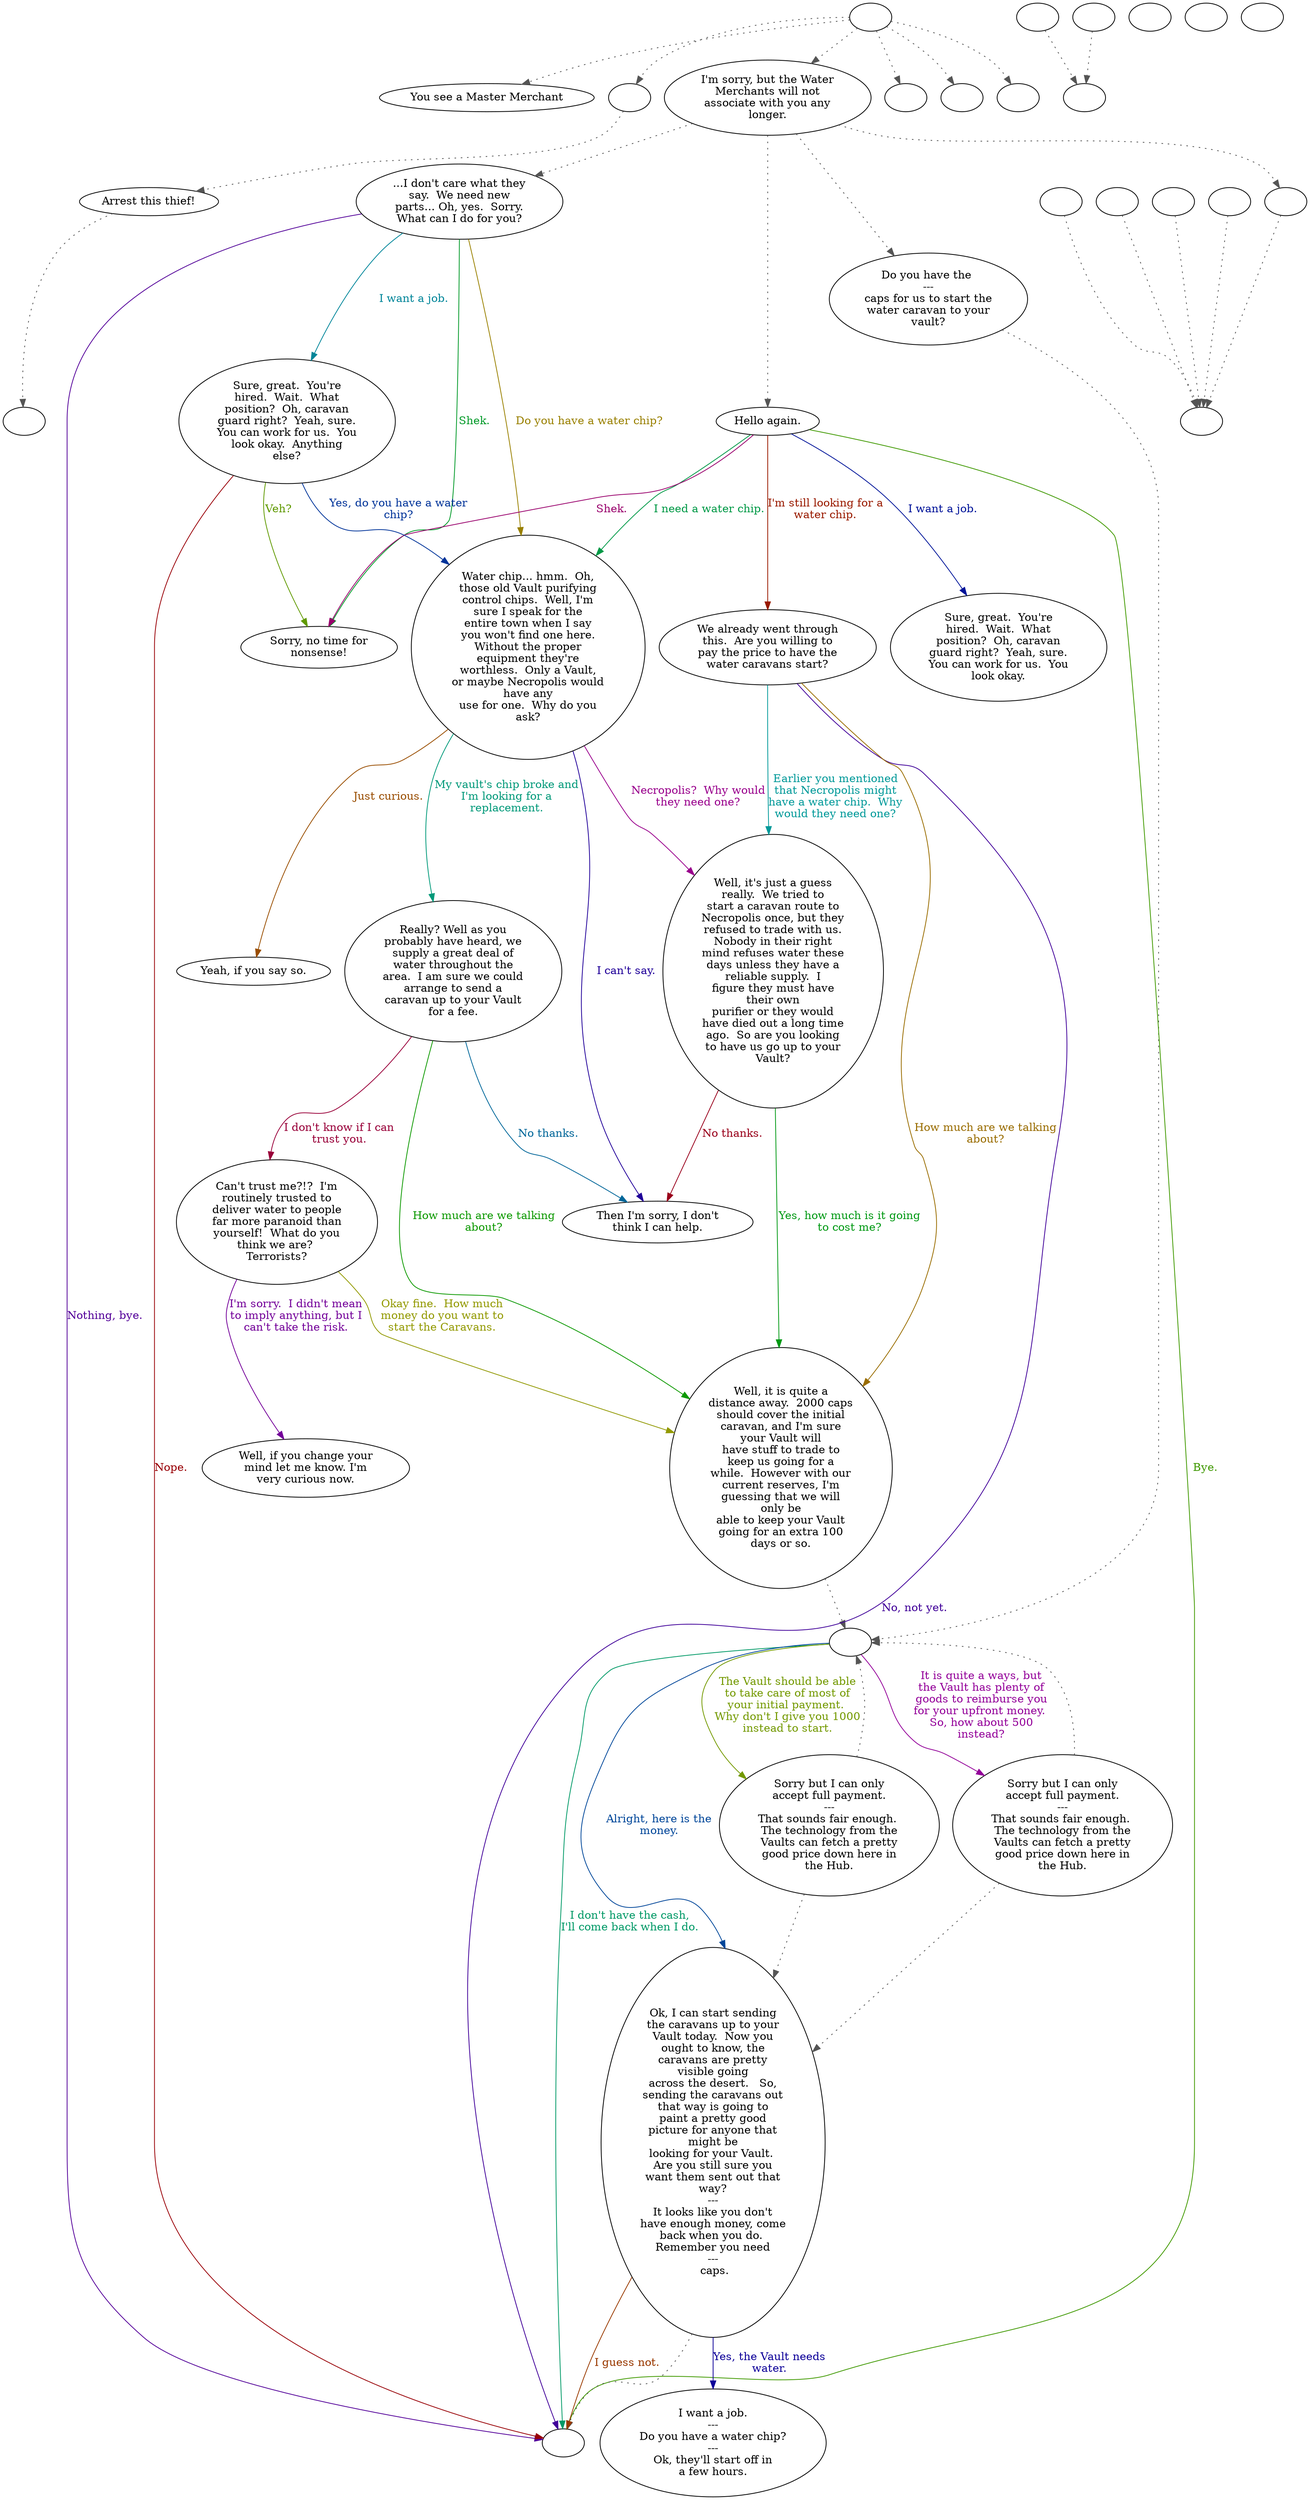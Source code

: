 digraph MSTMERCH {
  "start" [style=filled       fillcolor="#FFFFFF"       color="#000000"]
  "start" -> "look_at_p_proc" [style=dotted color="#555555"]
  "start" -> "pickup_p_proc" [style=dotted color="#555555"]
  "start" -> "talk_p_proc" [style=dotted color="#555555"]
  "start" -> "critter_p_proc" [style=dotted color="#555555"]
  "start" -> "destroy_p_proc" [style=dotted color="#555555"]
  "start" -> "damage_p_proc" [style=dotted color="#555555"]
  "start" [label=""]
  "combat" [style=filled       fillcolor="#FFFFFF"       color="#000000"]
  "combat" [label=""]
  "critter_p_proc" [style=filled       fillcolor="#FFFFFF"       color="#000000"]
  "critter_p_proc" [label=""]
  "pickup_p_proc" [style=filled       fillcolor="#FFFFFF"       color="#000000"]
  "pickup_p_proc" -> "MasterMerch00" [style=dotted color="#555555"]
  "pickup_p_proc" [label=""]
  "talk_p_proc" [style=filled       fillcolor="#FFFFFF"       color="#000000"]
  "talk_p_proc" -> "get_reaction" [style=dotted color="#555555"]
  "talk_p_proc" -> "MasterMerch01" [style=dotted color="#555555"]
  "talk_p_proc" -> "MasterMerch19" [style=dotted color="#555555"]
  "talk_p_proc" -> "MasterMerch10" [style=dotted color="#555555"]
  "talk_p_proc" [label="I'm sorry, but the Water\nMerchants will not\nassociate with you any\nlonger."]
  "destroy_p_proc" [style=filled       fillcolor="#FFFFFF"       color="#000000"]
  "destroy_p_proc" [label=""]
  "look_at_p_proc" [style=filled       fillcolor="#FFFFFF"       color="#000000"]
  "look_at_p_proc" [label="You see a Master Merchant"]
  "damage_p_proc" [style=filled       fillcolor="#FFFFFF"       color="#000000"]
  "damage_p_proc" [label=""]
  "MasterMerch00" [style=filled       fillcolor="#FFFFFF"       color="#000000"]
  "MasterMerch00" -> "combat" [style=dotted color="#555555"]
  "MasterMerch00" [label="Arrest this thief!"]
  "MasterMerch01" [style=filled       fillcolor="#FFFFFF"       color="#000000"]
  "MasterMerch01" [label="...I don't care what they\nsay.  We need new\nparts... Oh, yes.  Sorry.\nWhat can I do for you?"]
  "MasterMerch01" -> "MasterMerch02" [label="I want a job." color="#008599" fontcolor="#008599"]
  "MasterMerch01" -> "MasterMerch04" [label="Do you have a water chip?" color="#998000" fontcolor="#998000"]
  "MasterMerch01" -> "MasterMerchEnd" [label="Nothing, bye." color="#530099" fontcolor="#530099"]
  "MasterMerch01" -> "MasterMerch03" [label="Shek." color="#009927" fontcolor="#009927"]
  "MasterMerch02" [style=filled       fillcolor="#FFFFFF"       color="#000000"]
  "MasterMerch02" [label="Sure, great.  You're\nhired.  Wait.  What\nposition?  Oh, caravan\nguard right?  Yeah, sure.\nYou can work for us.  You\nlook okay.  Anything\nelse?"]
  "MasterMerch02" -> "MasterMerchEnd" [label="Nope." color="#990006" fontcolor="#990006"]
  "MasterMerch02" -> "MasterMerch04" [label="Yes, do you have a water\nchip?" color="#003399" fontcolor="#003399"]
  "MasterMerch02" -> "MasterMerch03" [label="Veh?" color="#5F9900" fontcolor="#5F9900"]
  "MasterMerch03" [style=filled       fillcolor="#FFFFFF"       color="#000000"]
  "MasterMerch03" [label="Sorry, no time for\nnonsense!"]
  "MasterMerch04" [style=filled       fillcolor="#FFFFFF"       color="#000000"]
  "MasterMerch04" [label="Water chip... hmm.  Oh,\nthose old Vault purifying\ncontrol chips.  Well, I'm\nsure I speak for the\nentire town when I say\nyou won't find one here.\nWithout the proper\nequipment they're\nworthless.  Only a Vault,\nor maybe Necropolis would\nhave any\nuse for one.  Why do you\nask?"]
  "MasterMerch04" -> "MasterMerch13" [label="Necropolis?  Why would\nthey need one?" color="#99008C" fontcolor="#99008C"]
  "MasterMerch04" -> "MasterMerch05" [label="My vault's chip broke and\nI'm looking for a\nreplacement." color="#009979" fontcolor="#009979"]
  "MasterMerch04" -> "MasterMerch06" [label="Just curious." color="#994D00" fontcolor="#994D00"]
  "MasterMerch04" -> "MasterMerch07" [label="I can't say." color="#200099" fontcolor="#200099"]
  "MasterMerch05" [style=filled       fillcolor="#FFFFFF"       color="#000000"]
  "MasterMerch05" [label="Really? Well as you\nprobably have heard, we\nsupply a great deal of\nwater throughout the\narea.  I am sure we could\narrange to send a\ncaravan up to your Vault\nfor a fee."]
  "MasterMerch05" -> "MasterMerch14" [label="How much are we talking\nabout?" color="#0C9900" fontcolor="#0C9900"]
  "MasterMerch05" -> "MasterMerch08" [label="I don't know if I can\ntrust you." color="#990039" fontcolor="#990039"]
  "MasterMerch05" -> "MasterMerch07" [label="No thanks." color="#006699" fontcolor="#006699"]
  "MasterMerch06" [style=filled       fillcolor="#FFFFFF"       color="#000000"]
  "MasterMerch06" [label="Yeah, if you say so."]
  "MasterMerch07" [style=filled       fillcolor="#FFFFFF"       color="#000000"]
  "MasterMerch07" [label="Then I'm sorry, I don't\nthink I can help."]
  "MasterMerch08" [style=filled       fillcolor="#FFFFFF"       color="#000000"]
  "MasterMerch08" [label="Can't trust me?!?  I'm\nroutinely trusted to\ndeliver water to people\nfar more paranoid than\nyourself!  What do you\nthink we are? \nTerrorists?"]
  "MasterMerch08" -> "MasterMerch14" [label="Okay fine.  How much\nmoney do you want to\nstart the Caravans." color="#929900" fontcolor="#929900"]
  "MasterMerch08" -> "MasterMerch09" [label="I'm sorry.  I didn't mean\nto imply anything, but I\ncan't take the risk." color="#730099" fontcolor="#730099"]
  "MasterMerch09" [style=filled       fillcolor="#FFFFFF"       color="#000000"]
  "MasterMerch09" [label="Well, if you change your\nmind let me know. I'm\nvery curious now."]
  "MasterMerch10" [style=filled       fillcolor="#FFFFFF"       color="#000000"]
  "MasterMerch10" [label="Hello again."]
  "MasterMerch10" -> "MasterMerch04" [label="I need a water chip." color="#009946" fontcolor="#009946"]
  "MasterMerch10" -> "MasterMerch12" [label="I'm still looking for a\nwater chip." color="#991A00" fontcolor="#991A00"]
  "MasterMerch10" -> "MasterMerch11" [label="I want a job." color="#001399" fontcolor="#001399"]
  "MasterMerch10" -> "MasterMerchEnd" [label="Bye." color="#409900" fontcolor="#409900"]
  "MasterMerch10" -> "MasterMerch03" [label="Shek." color="#99006C" fontcolor="#99006C"]
  "MasterMerch11" [style=filled       fillcolor="#FFFFFF"       color="#000000"]
  "MasterMerch11" [label="Sure, great.  You're\nhired.  Wait.  What\nposition?  Oh, caravan\nguard right?  Yeah, sure.\nYou can work for us.  You\nlook okay."]
  "MasterMerch12" [style=filled       fillcolor="#FFFFFF"       color="#000000"]
  "MasterMerch12" [label="We already went through\nthis.  Are you willing to\npay the price to have the\nwater caravans start?"]
  "MasterMerch12" -> "MasterMerch13" [label="Earlier you mentioned\nthat Necropolis might\nhave a water chip.  Why\nwould they need one?" color="#009999" fontcolor="#009999"]
  "MasterMerch12" -> "MasterMerch14" [label="How much are we talking\nabout?" color="#996C00" fontcolor="#996C00"]
  "MasterMerch12" -> "MasterMerchEnd" [label="No, not yet." color="#400099" fontcolor="#400099"]
  "MasterMerch13" [style=filled       fillcolor="#FFFFFF"       color="#000000"]
  "MasterMerch13" [label="Well, it's just a guess\nreally.  We tried to\nstart a caravan route to\nNecropolis once, but they\nrefused to trade with us.\nNobody in their right\nmind refuses water these\ndays unless they have a\nreliable supply.  I\nfigure they must have\ntheir own\npurifier or they would\nhave died out a long time\nago.  So are you looking\nto have us go up to your\nVault?"]
  "MasterMerch13" -> "MasterMerch14" [label="Yes, how much is it going\nto cost me?" color="#009913" fontcolor="#009913"]
  "MasterMerch13" -> "MasterMerch07" [label="No thanks." color="#99001A" fontcolor="#99001A"]
  "MasterMerch14" [style=filled       fillcolor="#FFFFFF"       color="#000000"]
  "MasterMerch14" -> "MasterMerch15" [style=dotted color="#555555"]
  "MasterMerch14" [label="Well, it is quite a\ndistance away.  2000 caps\nshould cover the initial\ncaravan, and I'm sure\nyour Vault will\nhave stuff to trade to\nkeep us going for a\nwhile.  However with our\ncurrent reserves, I'm\nguessing that we will\nonly be\nable to keep your Vault\ngoing for an extra 100\ndays or so."]
  "MasterMerch15" [style=filled       fillcolor="#FFFFFF"       color="#000000"]
  "MasterMerch15" [label=""]
  "MasterMerch15" -> "MasterMerch16" [label="Alright, here is the\nmoney." color="#004699" fontcolor="#004699"]
  "MasterMerch15" -> "MasterMerch17" [label="The Vault should be able\nto take care of most of\nyour initial payment. \nWhy don't I give you 1000\ninstead to start." color="#739900" fontcolor="#739900"]
  "MasterMerch15" -> "MasterMerch18" [label="It is quite a ways, but\nthe Vault has plenty of\ngoods to reimburse you\nfor your upfront money. \nSo, how about 500\ninstead?" color="#930099" fontcolor="#930099"]
  "MasterMerch15" -> "MasterMerchEnd" [label="I don't have the cash,\nI'll come back when I do." color="#009966" fontcolor="#009966"]
  "MasterMerch16" [style=filled       fillcolor="#FFFFFF"       color="#000000"]
  "MasterMerch16" -> "MasterMerchEnd" [style=dotted color="#555555"]
  "MasterMerch16" [label="Ok, I can start sending\nthe caravans up to your\nVault today.  Now you\nought to know, the\ncaravans are pretty\nvisible going\nacross the desert.   So,\nsending the caravans out\nthat way is going to\npaint a pretty good\npicture for anyone that\nmight be\nlooking for your Vault. \nAre you still sure you\nwant them sent out that\nway?\n---\nIt looks like you don't\nhave enough money, come\nback when you do. \nRemember you need\n---\n caps."]
  "MasterMerch16" -> "MasterMerchEnd" [label="I guess not." color="#993900" fontcolor="#993900"]
  "MasterMerch16" -> "MasterMerch20" [label="Yes, the Vault needs\nwater." color="#0D0099" fontcolor="#0D0099"]
  "MasterMerch17" [style=filled       fillcolor="#FFFFFF"       color="#000000"]
  "MasterMerch17" -> "MasterMerch16" [style=dotted color="#555555"]
  "MasterMerch17" -> "MasterMerch15" [style=dotted color="#555555"]
  "MasterMerch17" [label="Sorry but I can only\naccept full payment.\n---\nThat sounds fair enough. \nThe technology from the\nVaults can fetch a pretty\ngood price down here in\nthe Hub."]
  "MasterMerch18" [style=filled       fillcolor="#FFFFFF"       color="#000000"]
  "MasterMerch18" -> "MasterMerch16" [style=dotted color="#555555"]
  "MasterMerch18" -> "MasterMerch15" [style=dotted color="#555555"]
  "MasterMerch18" [label="Sorry but I can only\naccept full payment.\n---\nThat sounds fair enough. \nThe technology from the\nVaults can fetch a pretty\ngood price down here in\nthe Hub."]
  "MasterMerch19" [style=filled       fillcolor="#FFFFFF"       color="#000000"]
  "MasterMerch19" -> "MasterMerch15" [style=dotted color="#555555"]
  "MasterMerch19" [label="Do you have the \n---\ncaps for us to start the\nwater caravan to your\nvault?"]
  "MasterMerch20" [style=filled       fillcolor="#FFFFFF"       color="#000000"]
  "MasterMerch20" [label="I want a job.\n---\nDo you have a water chip?\n---\nOk, they'll start off in\na few hours."]
  "MasterMerchEnd" [style=filled       fillcolor="#FFFFFF"       color="#000000"]
  "MasterMerchEnd" [label=""]
  "get_reaction" [style=filled       fillcolor="#FFFFFF"       color="#000000"]
  "get_reaction" -> "ReactToLevel" [style=dotted color="#555555"]
  "get_reaction" [label=""]
  "ReactToLevel" [style=filled       fillcolor="#FFFFFF"       color="#000000"]
  "ReactToLevel" [label=""]
  "LevelToReact" [style=filled       fillcolor="#FFFFFF"       color="#000000"]
  "LevelToReact" [label=""]
  "UpReact" [style=filled       fillcolor="#FFFFFF"       color="#000000"]
  "UpReact" -> "ReactToLevel" [style=dotted color="#555555"]
  "UpReact" [label=""]
  "DownReact" [style=filled       fillcolor="#FFFFFF"       color="#000000"]
  "DownReact" -> "ReactToLevel" [style=dotted color="#555555"]
  "DownReact" [label=""]
  "BottomReact" [style=filled       fillcolor="#FFFFFF"       color="#000000"]
  "BottomReact" [label=""]
  "TopReact" [style=filled       fillcolor="#FFFFFF"       color="#000000"]
  "TopReact" [label=""]
  "BigUpReact" [style=filled       fillcolor="#FFFFFF"       color="#000000"]
  "BigUpReact" -> "ReactToLevel" [style=dotted color="#555555"]
  "BigUpReact" [label=""]
  "BigDownReact" [style=filled       fillcolor="#FFFFFF"       color="#000000"]
  "BigDownReact" -> "ReactToLevel" [style=dotted color="#555555"]
  "BigDownReact" [label=""]
  "UpReactLevel" [style=filled       fillcolor="#FFFFFF"       color="#000000"]
  "UpReactLevel" -> "LevelToReact" [style=dotted color="#555555"]
  "UpReactLevel" [label=""]
  "DownReactLevel" [style=filled       fillcolor="#FFFFFF"       color="#000000"]
  "DownReactLevel" -> "LevelToReact" [style=dotted color="#555555"]
  "DownReactLevel" [label=""]
  "Goodbyes" [style=filled       fillcolor="#FFFFFF"       color="#000000"]
  "Goodbyes" [label=""]
}